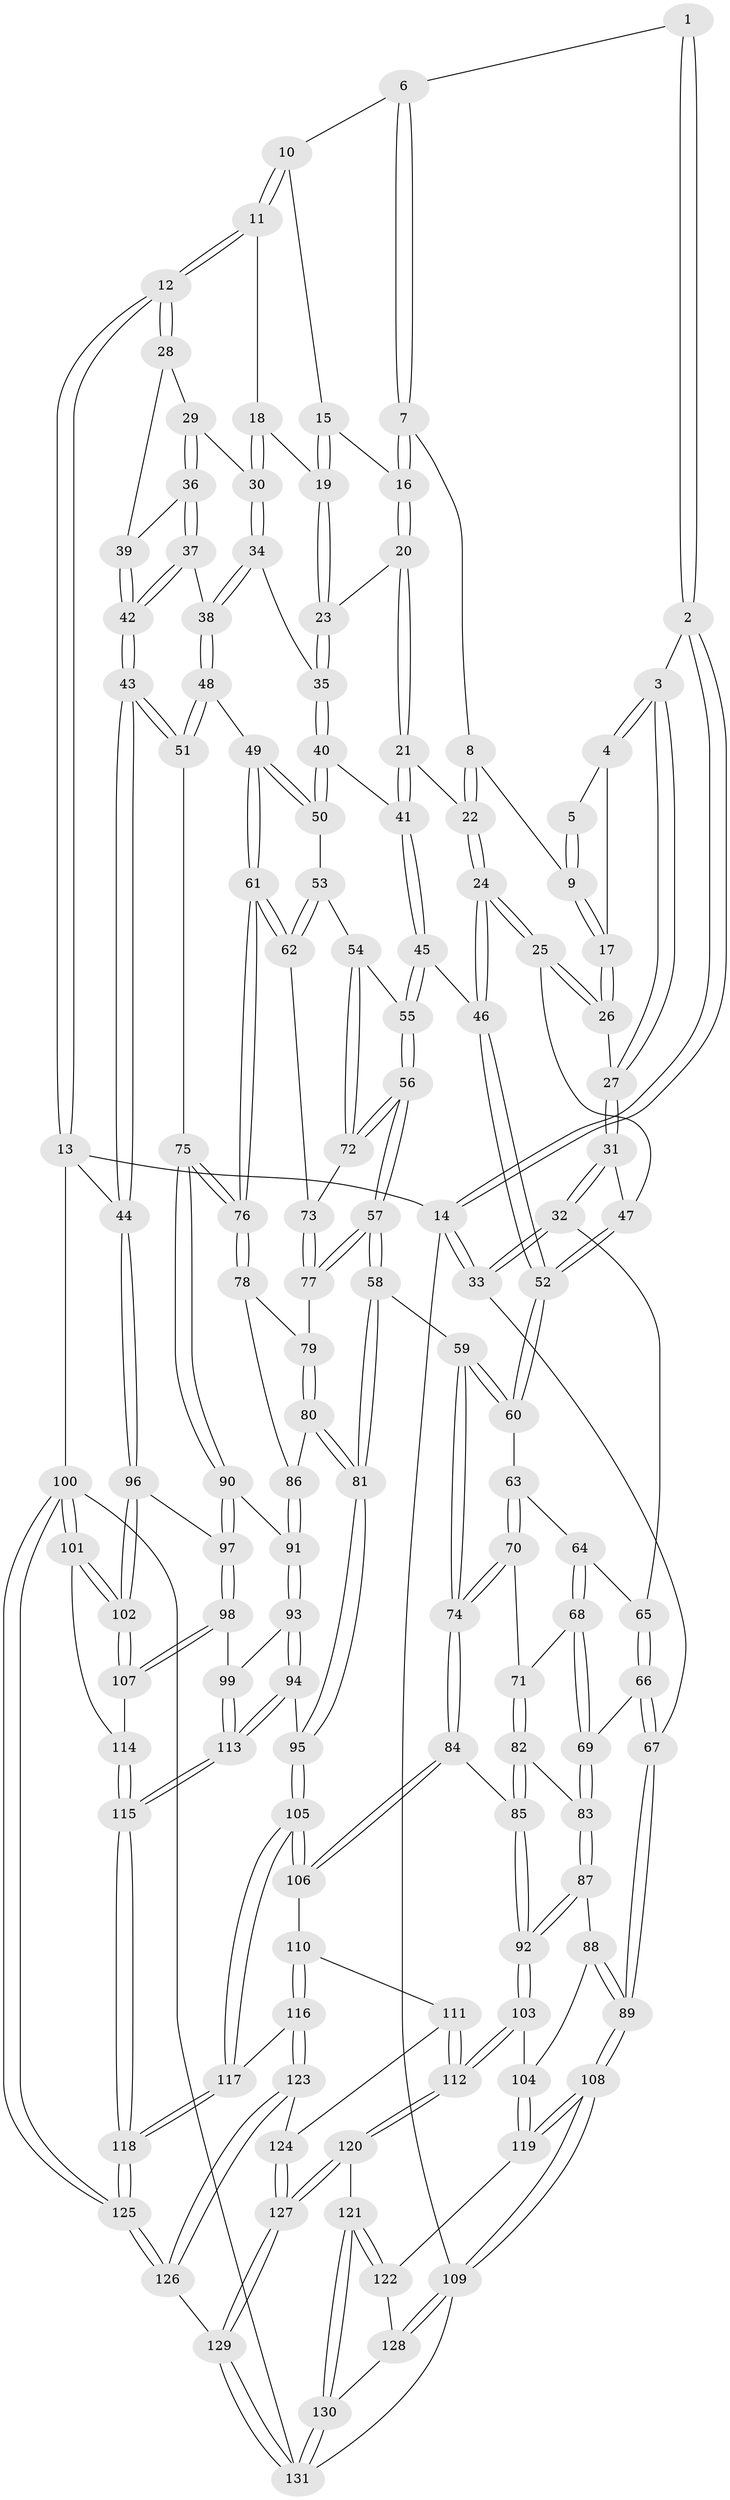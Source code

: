 // coarse degree distribution, {3: 0.08974358974358974, 5: 0.41025641025641024, 4: 0.4358974358974359, 6: 0.05128205128205128, 7: 0.01282051282051282}
// Generated by graph-tools (version 1.1) at 2025/42/03/06/25 10:42:27]
// undirected, 131 vertices, 324 edges
graph export_dot {
graph [start="1"]
  node [color=gray90,style=filled];
  1 [pos="+0.556115601506596+0"];
  2 [pos="+0.24410627706261023+0"];
  3 [pos="+0.24689933407090142+0"];
  4 [pos="+0.43396595242768776+0.06150299765626383"];
  5 [pos="+0.5058651766267661+0"];
  6 [pos="+0.5926719285647319+0"];
  7 [pos="+0.5935479123488449+0.030093650777933384"];
  8 [pos="+0.5775540302797514+0.08251918121352034"];
  9 [pos="+0.49095791862441573+0.09323085817807235"];
  10 [pos="+0.7709318441759735+0"];
  11 [pos="+1+0"];
  12 [pos="+1+0"];
  13 [pos="+1+0"];
  14 [pos="+0+0"];
  15 [pos="+0.7270589199493637+0.03165717950911496"];
  16 [pos="+0.6799255518476746+0.09172522936097206"];
  17 [pos="+0.48273973256394903+0.10105332119253538"];
  18 [pos="+0.8592596448899472+0.10467130484272738"];
  19 [pos="+0.7806166413832947+0.12889322061556166"];
  20 [pos="+0.6725587738190952+0.12015522637544272"];
  21 [pos="+0.6207612043210937+0.15622746148365155"];
  22 [pos="+0.6111221141901124+0.1553767046273804"];
  23 [pos="+0.7583846773046715+0.1612360087005582"];
  24 [pos="+0.49242106434136307+0.24242708237385413"];
  25 [pos="+0.4796881935834224+0.22838198133444504"];
  26 [pos="+0.45964868619584404+0.1916394051881966"];
  27 [pos="+0.22982242050152274+0.08276809261396953"];
  28 [pos="+0.9525092764534667+0.15619212933559753"];
  29 [pos="+0.8872359475221528+0.1616602168043897"];
  30 [pos="+0.8740034625061576+0.1487483295781456"];
  31 [pos="+0.148805375926445+0.21847053003165992"];
  32 [pos="+0.1486282047519867+0.21865497499932557"];
  33 [pos="+0+0.1967152121634469"];
  34 [pos="+0.788944829622931+0.25407029659554153"];
  35 [pos="+0.757506353510333+0.24693992047516014"];
  36 [pos="+0.8984306063363218+0.19401062837364164"];
  37 [pos="+0.8949563697486203+0.22847803610363135"];
  38 [pos="+0.808119656423839+0.2651120752854463"];
  39 [pos="+0.9577584669722796+0.19727960986838283"];
  40 [pos="+0.7228024750179738+0.2647727055666279"];
  41 [pos="+0.695472233578302+0.24800414398837783"];
  42 [pos="+1+0.3964742830335814"];
  43 [pos="+1+0.3999968950610685"];
  44 [pos="+1+0.4150568576792565"];
  45 [pos="+0.5077113890629499+0.2714317121344865"];
  46 [pos="+0.49604090307138493+0.2614246723393838"];
  47 [pos="+0.31529411233743976+0.26117608460020497"];
  48 [pos="+0.8823338736003279+0.37162503782375705"];
  49 [pos="+0.7993345131717565+0.41710191650161693"];
  50 [pos="+0.7040607355424343+0.31387179932995984"];
  51 [pos="+0.9349682624878017+0.38091049588023634"];
  52 [pos="+0.41008600887736985+0.35243035295087266"];
  53 [pos="+0.6694954943313809+0.3446256471048141"];
  54 [pos="+0.6081251006299692+0.36501698747024974"];
  55 [pos="+0.547421151324162+0.32423498396615874"];
  56 [pos="+0.47473242342168676+0.48084601880365024"];
  57 [pos="+0.43800636477475563+0.5383146000340616"];
  58 [pos="+0.4215131244262739+0.5501681220912497"];
  59 [pos="+0.39446987915844445+0.5489822811423278"];
  60 [pos="+0.38992588877385087+0.3938292454449434"];
  61 [pos="+0.7706642101585262+0.46511731122264915"];
  62 [pos="+0.7145546448766276+0.44070419545883227"];
  63 [pos="+0.17078446303523956+0.279138920131628"];
  64 [pos="+0.168519491625631+0.2763509600736279"];
  65 [pos="+0.1544404049828184+0.24314562731534425"];
  66 [pos="+0+0.5027014236818708"];
  67 [pos="+0+0.5124084412013228"];
  68 [pos="+0.13713826673303206+0.3948297679723153"];
  69 [pos="+0.025548246674808737+0.5102955467071507"];
  70 [pos="+0.2542642400797218+0.4682946414362499"];
  71 [pos="+0.14601585451052215+0.507654337675371"];
  72 [pos="+0.6076961915064323+0.37265325474742783"];
  73 [pos="+0.617320182907702+0.4683202352896061"];
  74 [pos="+0.38840324825348155+0.5523014676092253"];
  75 [pos="+0.7949579599741167+0.5609895065169161"];
  76 [pos="+0.7745469673759854+0.5330259372671295"];
  77 [pos="+0.6163580174245895+0.4710102323906582"];
  78 [pos="+0.7027872741275006+0.5346058355903607"];
  79 [pos="+0.6323407324039294+0.4956339393252657"];
  80 [pos="+0.6134381479351176+0.5927470286253025"];
  81 [pos="+0.5514137283143004+0.6419807492097852"];
  82 [pos="+0.11426221368058588+0.5431294525473351"];
  83 [pos="+0.08552043547740598+0.5378981055735492"];
  84 [pos="+0.3397079228418232+0.6242199103975962"];
  85 [pos="+0.19090786832283974+0.6503609511281605"];
  86 [pos="+0.6559332368875076+0.5866857117560459"];
  87 [pos="+0.045347070256065096+0.656949345156851"];
  88 [pos="+0+0.6536550326300404"];
  89 [pos="+0+0.6404386666858817"];
  90 [pos="+0.7991268685169354+0.5678383370432594"];
  91 [pos="+0.6920535517500997+0.6218415764149464"];
  92 [pos="+0.1400381127422858+0.7165599231605858"];
  93 [pos="+0.6664962498478757+0.6976074061862264"];
  94 [pos="+0.6125878486262514+0.721762625891545"];
  95 [pos="+0.5910309492209802+0.7205925977556009"];
  96 [pos="+1+0.4451407766945423"];
  97 [pos="+0.8104538589281614+0.5784766899279657"];
  98 [pos="+0.8256506644429795+0.6865232535613033"];
  99 [pos="+0.7894148495352749+0.6970554954108391"];
  100 [pos="+1+1"];
  101 [pos="+1+0.8648263609244059"];
  102 [pos="+1+0.6672901404274074"];
  103 [pos="+0.13023297607042067+0.7560639069061091"];
  104 [pos="+0.10836350870795775+0.7705554619525652"];
  105 [pos="+0.5732691175393374+0.7495309443488519"];
  106 [pos="+0.35198576967395084+0.7034232362164492"];
  107 [pos="+0.8443133375094378+0.7040592071673127"];
  108 [pos="+0+0.8163475049540981"];
  109 [pos="+0+1"];
  110 [pos="+0.3529215371581634+0.7184051113783513"];
  111 [pos="+0.2942879894234118+0.827588619915871"];
  112 [pos="+0.253251074947245+0.8618641704786153"];
  113 [pos="+0.7065975568756148+0.8117326543632448"];
  114 [pos="+0.8456403004184039+0.772818324398779"];
  115 [pos="+0.8153141682163684+1"];
  116 [pos="+0.4818830310569376+0.8338121435761476"];
  117 [pos="+0.5525885175187394+0.7925282743828456"];
  118 [pos="+0.8219111837275461+1"];
  119 [pos="+0.044567539257045444+0.8136352840709833"];
  120 [pos="+0.2519450754717955+0.8735651352889561"];
  121 [pos="+0.14623389893329708+0.940610692178827"];
  122 [pos="+0.0961502125730765+0.9117744919844453"];
  123 [pos="+0.4631722781364362+0.8834333797801739"];
  124 [pos="+0.4403807108932656+0.8892325240668756"];
  125 [pos="+0.8311978818192255+1"];
  126 [pos="+0.6208412184410688+1"];
  127 [pos="+0.316422603907468+0.9894564079044063"];
  128 [pos="+0.044975266777847536+0.9627184355169901"];
  129 [pos="+0.32325411495330036+1"];
  130 [pos="+0.14685081528944025+1"];
  131 [pos="+0.189373853284967+1"];
  1 -- 2;
  1 -- 2;
  1 -- 6;
  2 -- 3;
  2 -- 14;
  2 -- 14;
  3 -- 4;
  3 -- 4;
  3 -- 27;
  3 -- 27;
  4 -- 5;
  4 -- 17;
  5 -- 9;
  5 -- 9;
  6 -- 7;
  6 -- 7;
  6 -- 10;
  7 -- 8;
  7 -- 16;
  7 -- 16;
  8 -- 9;
  8 -- 22;
  8 -- 22;
  9 -- 17;
  9 -- 17;
  10 -- 11;
  10 -- 11;
  10 -- 15;
  11 -- 12;
  11 -- 12;
  11 -- 18;
  12 -- 13;
  12 -- 13;
  12 -- 28;
  12 -- 28;
  13 -- 14;
  13 -- 44;
  13 -- 100;
  14 -- 33;
  14 -- 33;
  14 -- 109;
  15 -- 16;
  15 -- 19;
  15 -- 19;
  16 -- 20;
  16 -- 20;
  17 -- 26;
  17 -- 26;
  18 -- 19;
  18 -- 30;
  18 -- 30;
  19 -- 23;
  19 -- 23;
  20 -- 21;
  20 -- 21;
  20 -- 23;
  21 -- 22;
  21 -- 41;
  21 -- 41;
  22 -- 24;
  22 -- 24;
  23 -- 35;
  23 -- 35;
  24 -- 25;
  24 -- 25;
  24 -- 46;
  24 -- 46;
  25 -- 26;
  25 -- 26;
  25 -- 47;
  26 -- 27;
  27 -- 31;
  27 -- 31;
  28 -- 29;
  28 -- 39;
  29 -- 30;
  29 -- 36;
  29 -- 36;
  30 -- 34;
  30 -- 34;
  31 -- 32;
  31 -- 32;
  31 -- 47;
  32 -- 33;
  32 -- 33;
  32 -- 65;
  33 -- 67;
  34 -- 35;
  34 -- 38;
  34 -- 38;
  35 -- 40;
  35 -- 40;
  36 -- 37;
  36 -- 37;
  36 -- 39;
  37 -- 38;
  37 -- 42;
  37 -- 42;
  38 -- 48;
  38 -- 48;
  39 -- 42;
  39 -- 42;
  40 -- 41;
  40 -- 50;
  40 -- 50;
  41 -- 45;
  41 -- 45;
  42 -- 43;
  42 -- 43;
  43 -- 44;
  43 -- 44;
  43 -- 51;
  43 -- 51;
  44 -- 96;
  44 -- 96;
  45 -- 46;
  45 -- 55;
  45 -- 55;
  46 -- 52;
  46 -- 52;
  47 -- 52;
  47 -- 52;
  48 -- 49;
  48 -- 51;
  48 -- 51;
  49 -- 50;
  49 -- 50;
  49 -- 61;
  49 -- 61;
  50 -- 53;
  51 -- 75;
  52 -- 60;
  52 -- 60;
  53 -- 54;
  53 -- 62;
  53 -- 62;
  54 -- 55;
  54 -- 72;
  54 -- 72;
  55 -- 56;
  55 -- 56;
  56 -- 57;
  56 -- 57;
  56 -- 72;
  56 -- 72;
  57 -- 58;
  57 -- 58;
  57 -- 77;
  57 -- 77;
  58 -- 59;
  58 -- 81;
  58 -- 81;
  59 -- 60;
  59 -- 60;
  59 -- 74;
  59 -- 74;
  60 -- 63;
  61 -- 62;
  61 -- 62;
  61 -- 76;
  61 -- 76;
  62 -- 73;
  63 -- 64;
  63 -- 70;
  63 -- 70;
  64 -- 65;
  64 -- 68;
  64 -- 68;
  65 -- 66;
  65 -- 66;
  66 -- 67;
  66 -- 67;
  66 -- 69;
  67 -- 89;
  67 -- 89;
  68 -- 69;
  68 -- 69;
  68 -- 71;
  69 -- 83;
  69 -- 83;
  70 -- 71;
  70 -- 74;
  70 -- 74;
  71 -- 82;
  71 -- 82;
  72 -- 73;
  73 -- 77;
  73 -- 77;
  74 -- 84;
  74 -- 84;
  75 -- 76;
  75 -- 76;
  75 -- 90;
  75 -- 90;
  76 -- 78;
  76 -- 78;
  77 -- 79;
  78 -- 79;
  78 -- 86;
  79 -- 80;
  79 -- 80;
  80 -- 81;
  80 -- 81;
  80 -- 86;
  81 -- 95;
  81 -- 95;
  82 -- 83;
  82 -- 85;
  82 -- 85;
  83 -- 87;
  83 -- 87;
  84 -- 85;
  84 -- 106;
  84 -- 106;
  85 -- 92;
  85 -- 92;
  86 -- 91;
  86 -- 91;
  87 -- 88;
  87 -- 92;
  87 -- 92;
  88 -- 89;
  88 -- 89;
  88 -- 104;
  89 -- 108;
  89 -- 108;
  90 -- 91;
  90 -- 97;
  90 -- 97;
  91 -- 93;
  91 -- 93;
  92 -- 103;
  92 -- 103;
  93 -- 94;
  93 -- 94;
  93 -- 99;
  94 -- 95;
  94 -- 113;
  94 -- 113;
  95 -- 105;
  95 -- 105;
  96 -- 97;
  96 -- 102;
  96 -- 102;
  97 -- 98;
  97 -- 98;
  98 -- 99;
  98 -- 107;
  98 -- 107;
  99 -- 113;
  99 -- 113;
  100 -- 101;
  100 -- 101;
  100 -- 125;
  100 -- 125;
  100 -- 131;
  101 -- 102;
  101 -- 102;
  101 -- 114;
  102 -- 107;
  102 -- 107;
  103 -- 104;
  103 -- 112;
  103 -- 112;
  104 -- 119;
  104 -- 119;
  105 -- 106;
  105 -- 106;
  105 -- 117;
  105 -- 117;
  106 -- 110;
  107 -- 114;
  108 -- 109;
  108 -- 109;
  108 -- 119;
  108 -- 119;
  109 -- 128;
  109 -- 128;
  109 -- 131;
  110 -- 111;
  110 -- 116;
  110 -- 116;
  111 -- 112;
  111 -- 112;
  111 -- 124;
  112 -- 120;
  112 -- 120;
  113 -- 115;
  113 -- 115;
  114 -- 115;
  114 -- 115;
  115 -- 118;
  115 -- 118;
  116 -- 117;
  116 -- 123;
  116 -- 123;
  117 -- 118;
  117 -- 118;
  118 -- 125;
  118 -- 125;
  119 -- 122;
  120 -- 121;
  120 -- 127;
  120 -- 127;
  121 -- 122;
  121 -- 122;
  121 -- 130;
  121 -- 130;
  122 -- 128;
  123 -- 124;
  123 -- 126;
  123 -- 126;
  124 -- 127;
  124 -- 127;
  125 -- 126;
  125 -- 126;
  126 -- 129;
  127 -- 129;
  127 -- 129;
  128 -- 130;
  129 -- 131;
  129 -- 131;
  130 -- 131;
  130 -- 131;
}
